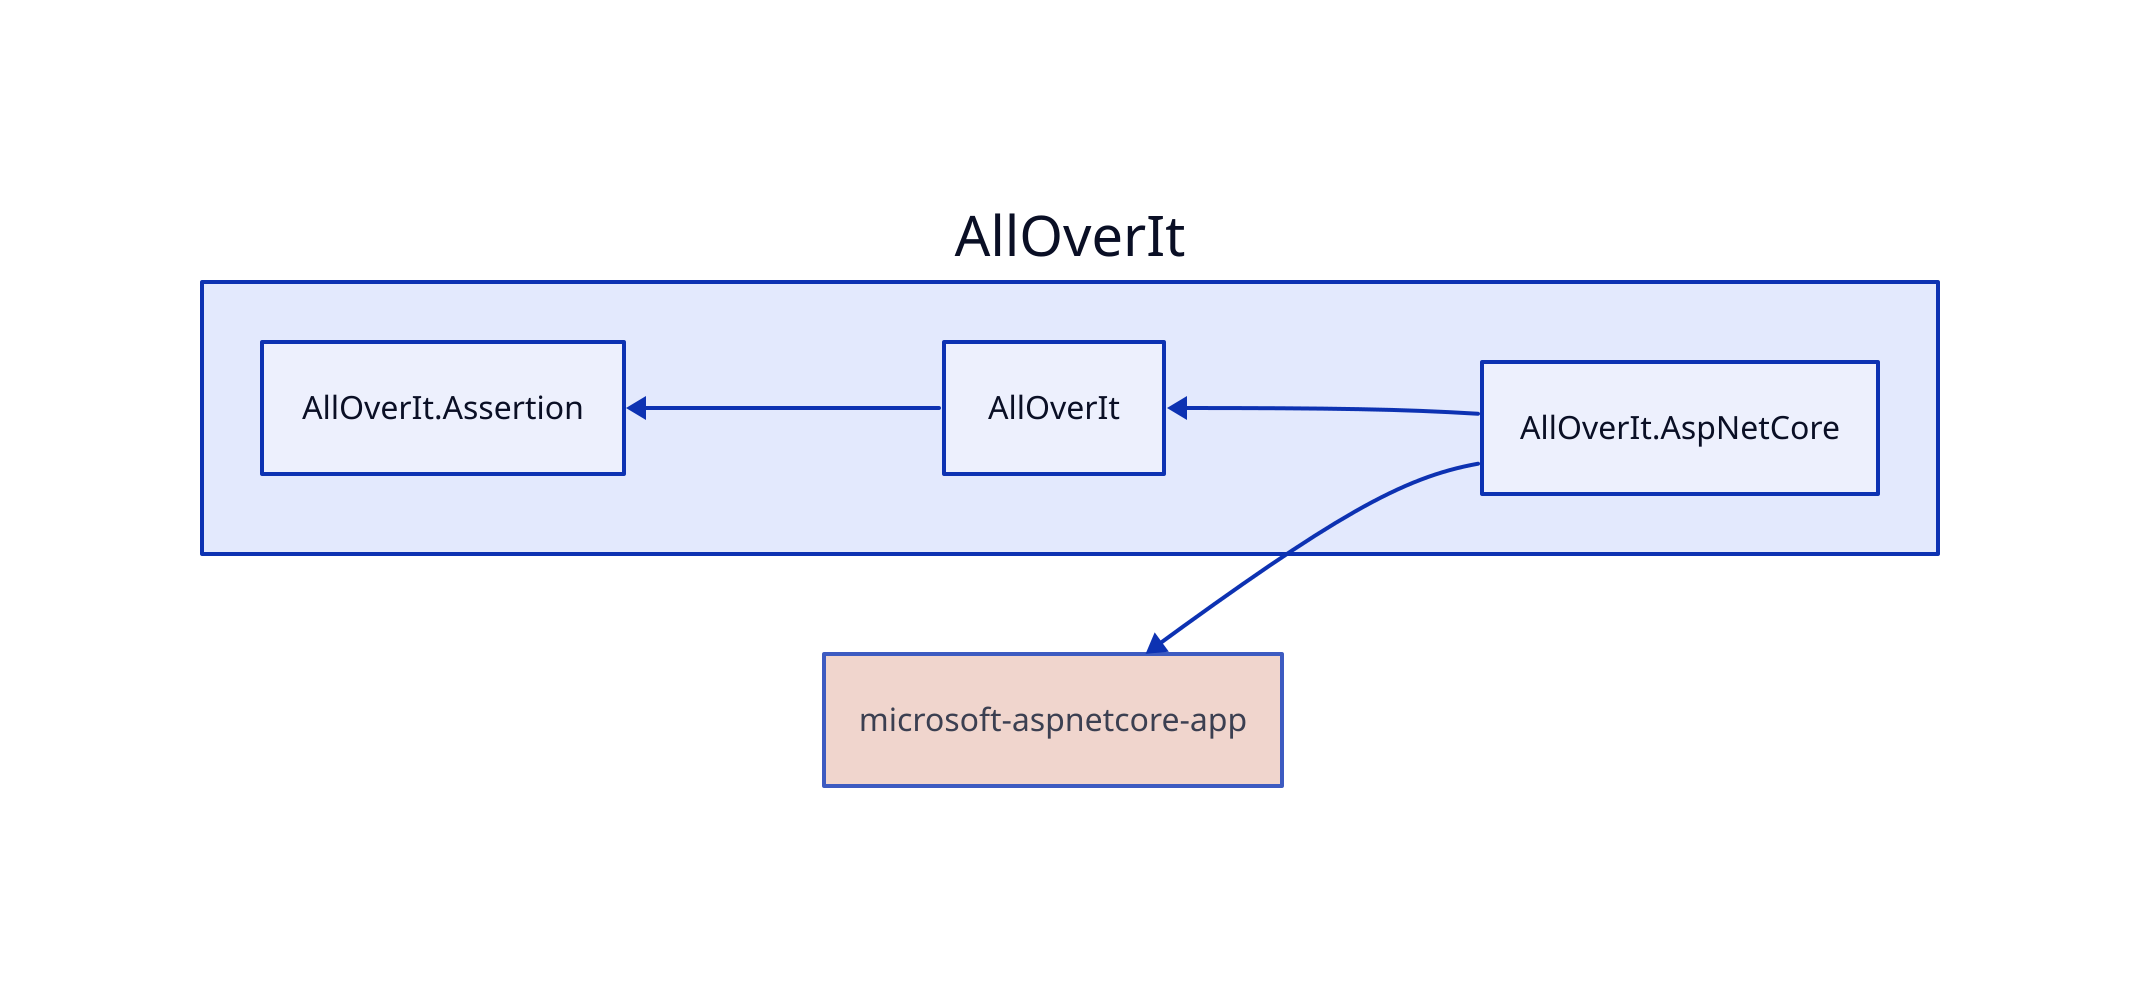 direction: left

aoi: AllOverIt
aoi.alloverit-aspnetcore: AllOverIt.AspNetCore
microsoft-aspnetcore-app <- aoi.alloverit-aspnetcore
microsoft-aspnetcore-app.style.fill: "#ECCBC0"
microsoft-aspnetcore-app.style.opacity: 0.8
aoi.alloverit: AllOverIt
aoi.alloverit-assertion: AllOverIt.Assertion
aoi.alloverit-assertion <- aoi.alloverit
aoi.alloverit <- aoi.alloverit-aspnetcore
